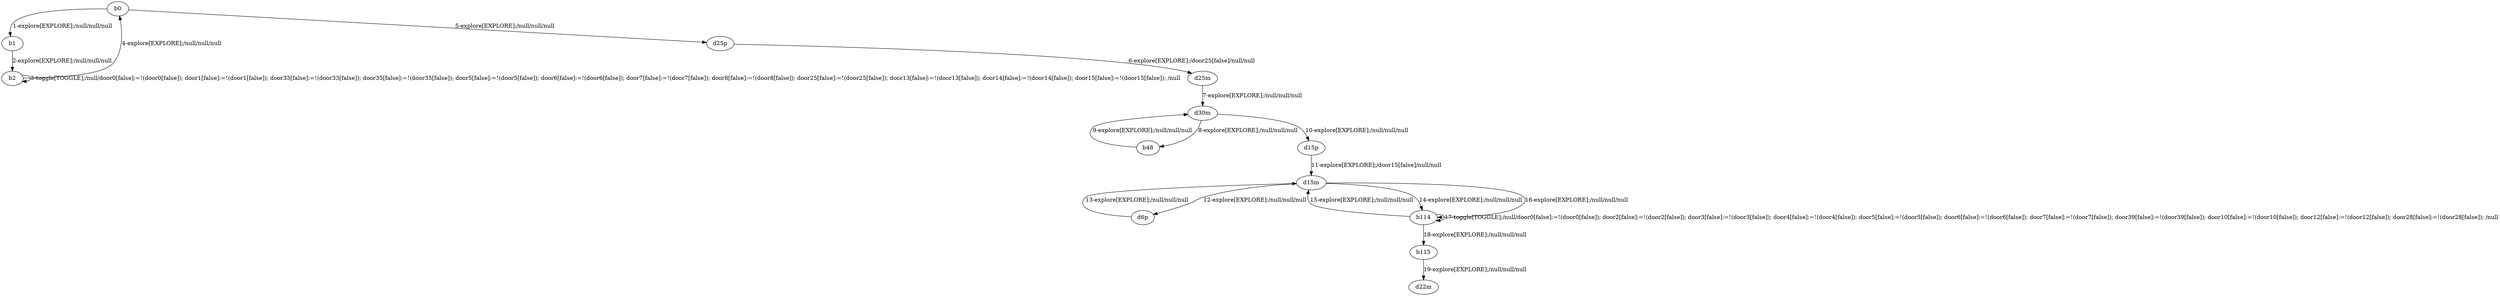 # Total number of goals covered by this test: 1
# b115 --> d22m

digraph g {
"b0" -> "b1" [label = "1-explore[EXPLORE];/null/null/null"];
"b1" -> "b2" [label = "2-explore[EXPLORE];/null/null/null"];
"b2" -> "b2" [label = "3-toggle[TOGGLE];/null/door0[false]:=!(door0[false]); door1[false]:=!(door1[false]); door33[false]:=!(door33[false]); door35[false]:=!(door35[false]); door5[false]:=!(door5[false]); door6[false]:=!(door6[false]); door7[false]:=!(door7[false]); door8[false]:=!(door8[false]); door25[false]:=!(door25[false]); door13[false]:=!(door13[false]); door14[false]:=!(door14[false]); door15[false]:=!(door15[false]); /null"];
"b2" -> "b0" [label = "4-explore[EXPLORE];/null/null/null"];
"b0" -> "d25p" [label = "5-explore[EXPLORE];/null/null/null"];
"d25p" -> "d25m" [label = "6-explore[EXPLORE];/door25[false]/null/null"];
"d25m" -> "d30m" [label = "7-explore[EXPLORE];/null/null/null"];
"d30m" -> "b48" [label = "8-explore[EXPLORE];/null/null/null"];
"b48" -> "d30m" [label = "9-explore[EXPLORE];/null/null/null"];
"d30m" -> "d15p" [label = "10-explore[EXPLORE];/null/null/null"];
"d15p" -> "d15m" [label = "11-explore[EXPLORE];/door15[false]/null/null"];
"d15m" -> "d6p" [label = "12-explore[EXPLORE];/null/null/null"];
"d6p" -> "d15m" [label = "13-explore[EXPLORE];/null/null/null"];
"d15m" -> "b114" [label = "14-explore[EXPLORE];/null/null/null"];
"b114" -> "d15m" [label = "15-explore[EXPLORE];/null/null/null"];
"d15m" -> "b114" [label = "16-explore[EXPLORE];/null/null/null"];
"b114" -> "b114" [label = "17-toggle[TOGGLE];/null/door0[false]:=!(door0[false]); door2[false]:=!(door2[false]); door3[false]:=!(door3[false]); door4[false]:=!(door4[false]); door5[false]:=!(door5[false]); door6[false]:=!(door6[false]); door7[false]:=!(door7[false]); door39[false]:=!(door39[false]); door10[false]:=!(door10[false]); door12[false]:=!(door12[false]); door28[false]:=!(door28[false]); /null"];
"b114" -> "b115" [label = "18-explore[EXPLORE];/null/null/null"];
"b115" -> "d22m" [label = "19-explore[EXPLORE];/null/null/null"];
}